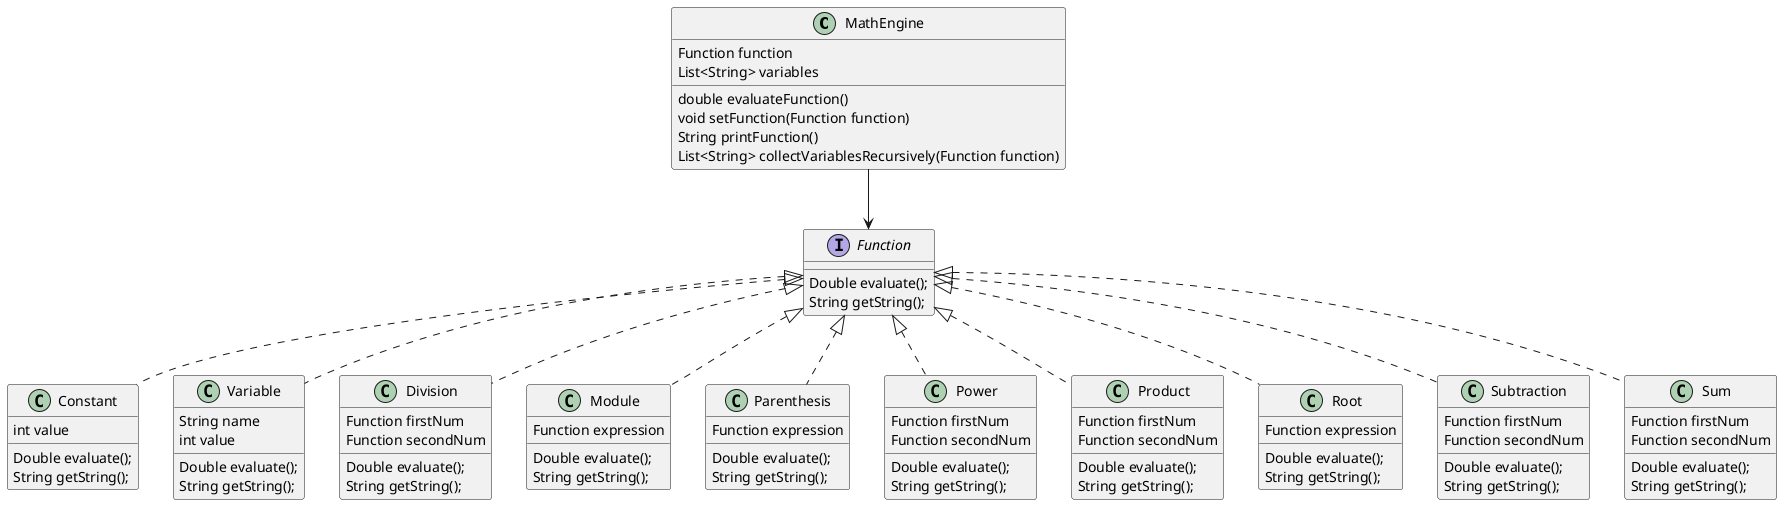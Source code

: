 @startuml

class MathEngine{
    Function function
    List<String> variables
    double evaluateFunction()
    void setFunction(Function function)
    String printFunction()
    List<String> collectVariablesRecursively(Function function)
}
MathEngine --> Function

interface Function{
    Double evaluate();
    String getString();
}


class Constant implements Function{
int value
Double evaluate();
    String getString();
}


class Variable implements Function{
String name
int value
Double evaluate();
    String getString();
}

class Division implements Function{
Function firstNum
Function secondNum

Double evaluate();
    String getString();
}

class Module implements Function{
Function expression
Double evaluate();
    String getString();
}

class Parenthesis implements Function{
Function expression
Double evaluate();
    String getString();
}

class Power implements Function{
Function firstNum
Function secondNum
Double evaluate();
    String getString();
}

class Product implements Function{
Function firstNum
Function secondNum
Double evaluate();
    String getString();
}

class Root implements Function{
Function expression
Double evaluate();
    String getString();
}

class Subtraction implements Function{
Function firstNum
Function secondNum
Double evaluate();
    String getString();
}

class Sum implements Function{
Function firstNum
Function secondNum
Double evaluate();
    String getString();
}



@enduml